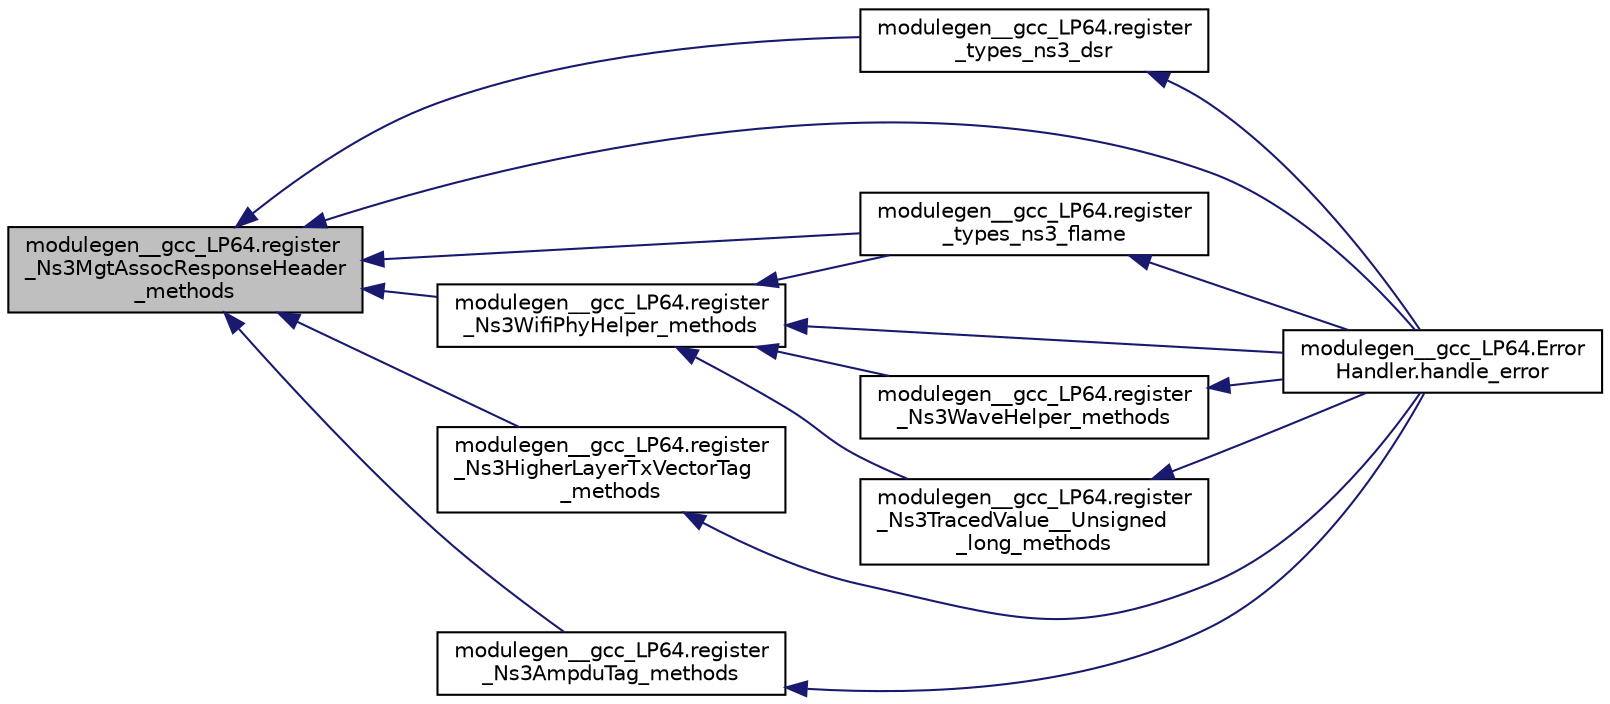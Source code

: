 digraph "modulegen__gcc_LP64.register_Ns3MgtAssocResponseHeader_methods"
{
  edge [fontname="Helvetica",fontsize="10",labelfontname="Helvetica",labelfontsize="10"];
  node [fontname="Helvetica",fontsize="10",shape=record];
  rankdir="LR";
  Node1 [label="modulegen__gcc_LP64.register\l_Ns3MgtAssocResponseHeader\l_methods",height=0.2,width=0.4,color="black", fillcolor="grey75", style="filled", fontcolor="black"];
  Node1 -> Node2 [dir="back",color="midnightblue",fontsize="10",style="solid"];
  Node2 [label="modulegen__gcc_LP64.register\l_types_ns3_dsr",height=0.2,width=0.4,color="black", fillcolor="white", style="filled",URL="$db/dbb/namespacemodulegen____gcc__LP64.html#a96238b914c8d89466e10c074ff281344"];
  Node2 -> Node3 [dir="back",color="midnightblue",fontsize="10",style="solid"];
  Node3 [label="modulegen__gcc_LP64.Error\lHandler.handle_error",height=0.2,width=0.4,color="black", fillcolor="white", style="filled",URL="$df/d38/classmodulegen____gcc__LP64_1_1ErrorHandler.html#ae861af2ccf0c7d1732eb52c22d89f8fd"];
  Node1 -> Node4 [dir="back",color="midnightblue",fontsize="10",style="solid"];
  Node4 [label="modulegen__gcc_LP64.register\l_types_ns3_flame",height=0.2,width=0.4,color="black", fillcolor="white", style="filled",URL="$db/dbb/namespacemodulegen____gcc__LP64.html#a0c0e3c1249cadb3ceda60aee63e39192"];
  Node4 -> Node3 [dir="back",color="midnightblue",fontsize="10",style="solid"];
  Node1 -> Node5 [dir="back",color="midnightblue",fontsize="10",style="solid"];
  Node5 [label="modulegen__gcc_LP64.register\l_Ns3WifiPhyHelper_methods",height=0.2,width=0.4,color="black", fillcolor="white", style="filled",URL="$db/dbb/namespacemodulegen____gcc__LP64.html#a37407e3a5b897d8e6c60a0c4be57bbc3"];
  Node5 -> Node4 [dir="back",color="midnightblue",fontsize="10",style="solid"];
  Node5 -> Node3 [dir="back",color="midnightblue",fontsize="10",style="solid"];
  Node5 -> Node6 [dir="back",color="midnightblue",fontsize="10",style="solid"];
  Node6 [label="modulegen__gcc_LP64.register\l_Ns3WaveHelper_methods",height=0.2,width=0.4,color="black", fillcolor="white", style="filled",URL="$db/dbb/namespacemodulegen____gcc__LP64.html#a3b6b4715342315621a5e3e42f145bd84"];
  Node6 -> Node3 [dir="back",color="midnightblue",fontsize="10",style="solid"];
  Node5 -> Node7 [dir="back",color="midnightblue",fontsize="10",style="solid"];
  Node7 [label="modulegen__gcc_LP64.register\l_Ns3TracedValue__Unsigned\l_long_methods",height=0.2,width=0.4,color="black", fillcolor="white", style="filled",URL="$db/dbb/namespacemodulegen____gcc__LP64.html#a3db1b1b51af698cef56806b99da812e4"];
  Node7 -> Node3 [dir="back",color="midnightblue",fontsize="10",style="solid"];
  Node1 -> Node3 [dir="back",color="midnightblue",fontsize="10",style="solid"];
  Node1 -> Node8 [dir="back",color="midnightblue",fontsize="10",style="solid"];
  Node8 [label="modulegen__gcc_LP64.register\l_Ns3HigherLayerTxVectorTag\l_methods",height=0.2,width=0.4,color="black", fillcolor="white", style="filled",URL="$db/dbb/namespacemodulegen____gcc__LP64.html#a2efb27e8a320024b3aedc35ce99f9246"];
  Node8 -> Node3 [dir="back",color="midnightblue",fontsize="10",style="solid"];
  Node1 -> Node9 [dir="back",color="midnightblue",fontsize="10",style="solid"];
  Node9 [label="modulegen__gcc_LP64.register\l_Ns3AmpduTag_methods",height=0.2,width=0.4,color="black", fillcolor="white", style="filled",URL="$db/dbb/namespacemodulegen____gcc__LP64.html#ac9e89e7ef315ea1d38a2306072d110e6"];
  Node9 -> Node3 [dir="back",color="midnightblue",fontsize="10",style="solid"];
}
